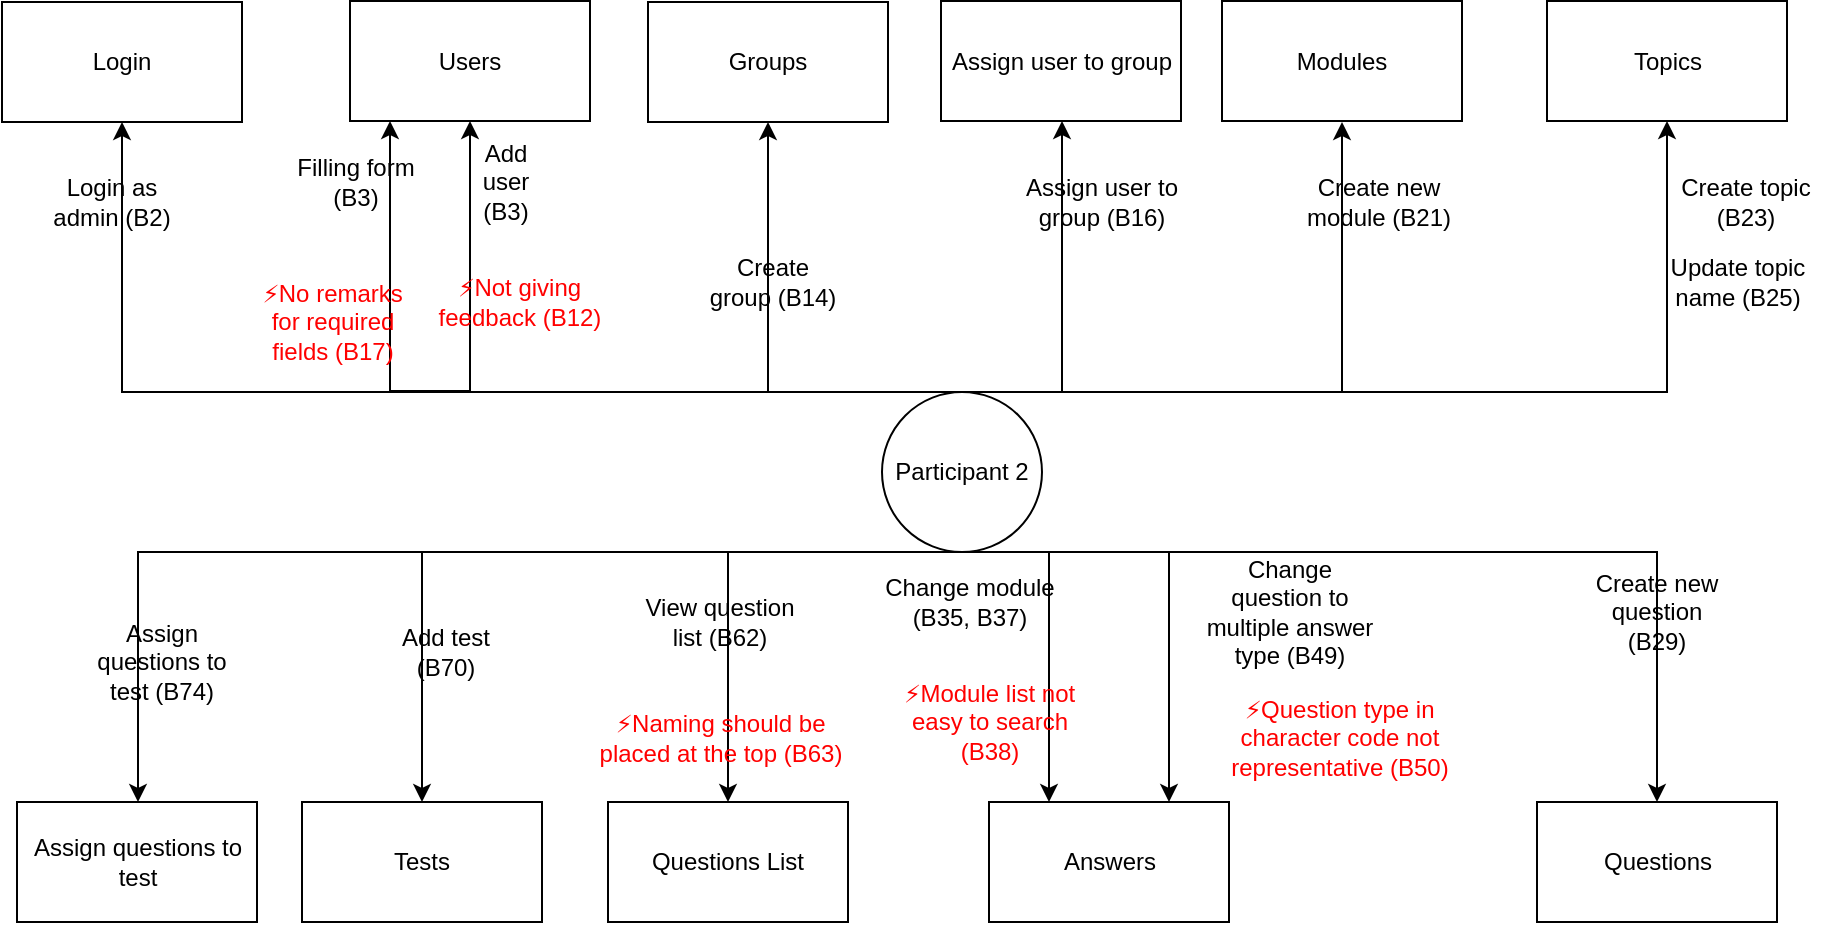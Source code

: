 <mxfile version="10.6.7" type="device"><diagram id="_k2XnJDCwpYiNDN5HuQ7" name="flow model"><mxGraphModel dx="754" dy="386" grid="1" gridSize="10" guides="1" tooltips="1" connect="1" arrows="1" fold="1" page="1" pageScale="1" pageWidth="1100" pageHeight="850" math="0" shadow="0"><root><mxCell id="0"/><mxCell id="1" parent="0"/><mxCell id="QuoJT0mD5O6Z1_HdJoCP-17" style="edgeStyle=orthogonalEdgeStyle;rounded=0;orthogonalLoop=1;jettySize=auto;html=1;exitX=0.5;exitY=0;exitDx=0;exitDy=0;strokeColor=#000000;strokeWidth=1;fontColor=#000000;" parent="1" target="QuoJT0mD5O6Z1_HdJoCP-3" edge="1"><mxGeometry relative="1" as="geometry"><mxPoint x="254" y="224.5" as="sourcePoint"/><Array as="points"><mxPoint x="214" y="224.5"/></Array></mxGeometry></mxCell><mxCell id="QuoJT0mD5O6Z1_HdJoCP-51" style="edgeStyle=orthogonalEdgeStyle;rounded=0;orthogonalLoop=1;jettySize=auto;html=1;exitX=0.5;exitY=0;exitDx=0;exitDy=0;entryX=0.5;entryY=1;entryDx=0;entryDy=0;strokeColor=#000000;strokeWidth=1;fontColor=#000000;" parent="1" target="QuoJT0mD5O6Z1_HdJoCP-3" edge="1"><mxGeometry relative="1" as="geometry"><Array as="points"><mxPoint x="254" y="89.5"/></Array><mxPoint x="254" y="224.5" as="sourcePoint"/></mxGeometry></mxCell><mxCell id="WhbSKJK7iY5yWFxy-7Hx-96" style="edgeStyle=orthogonalEdgeStyle;rounded=0;orthogonalLoop=1;jettySize=auto;html=1;exitX=0.5;exitY=0;exitDx=0;exitDy=0;entryX=0.5;entryY=1;entryDx=0;entryDy=0;" edge="1" parent="1" source="QuoJT0mD5O6Z1_HdJoCP-1" target="WhbSKJK7iY5yWFxy-7Hx-94"><mxGeometry relative="1" as="geometry"><Array as="points"><mxPoint x="80" y="225"/></Array></mxGeometry></mxCell><mxCell id="WhbSKJK7iY5yWFxy-7Hx-100" style="edgeStyle=orthogonalEdgeStyle;rounded=0;orthogonalLoop=1;jettySize=auto;html=1;exitX=0.5;exitY=0;exitDx=0;exitDy=0;" edge="1" parent="1" source="QuoJT0mD5O6Z1_HdJoCP-1" target="WhbSKJK7iY5yWFxy-7Hx-98"><mxGeometry relative="1" as="geometry"><Array as="points"><mxPoint x="403" y="225"/></Array></mxGeometry></mxCell><mxCell id="WhbSKJK7iY5yWFxy-7Hx-101" style="edgeStyle=orthogonalEdgeStyle;rounded=0;orthogonalLoop=1;jettySize=auto;html=1;exitX=0.5;exitY=0;exitDx=0;exitDy=0;" edge="1" parent="1" source="QuoJT0mD5O6Z1_HdJoCP-1" target="WhbSKJK7iY5yWFxy-7Hx-85"><mxGeometry relative="1" as="geometry"><Array as="points"><mxPoint x="550" y="225"/></Array></mxGeometry></mxCell><mxCell id="WhbSKJK7iY5yWFxy-7Hx-102" style="edgeStyle=orthogonalEdgeStyle;rounded=0;orthogonalLoop=1;jettySize=auto;html=1;exitX=0.5;exitY=0;exitDx=0;exitDy=0;" edge="1" parent="1" source="QuoJT0mD5O6Z1_HdJoCP-1"><mxGeometry relative="1" as="geometry"><mxPoint x="690" y="90" as="targetPoint"/><Array as="points"><mxPoint x="690" y="225"/></Array></mxGeometry></mxCell><mxCell id="WhbSKJK7iY5yWFxy-7Hx-107" style="edgeStyle=orthogonalEdgeStyle;rounded=0;orthogonalLoop=1;jettySize=auto;html=1;exitX=0.5;exitY=0;exitDx=0;exitDy=0;entryX=0.5;entryY=1;entryDx=0;entryDy=0;" edge="1" parent="1" source="QuoJT0mD5O6Z1_HdJoCP-1" target="WhbSKJK7iY5yWFxy-7Hx-103"><mxGeometry relative="1" as="geometry"><Array as="points"><mxPoint x="853" y="225"/></Array></mxGeometry></mxCell><mxCell id="WhbSKJK7iY5yWFxy-7Hx-116" style="edgeStyle=orthogonalEdgeStyle;rounded=0;orthogonalLoop=1;jettySize=auto;html=1;exitX=0.5;exitY=1;exitDx=0;exitDy=0;entryX=0.5;entryY=0;entryDx=0;entryDy=0;" edge="1" parent="1" source="QuoJT0mD5O6Z1_HdJoCP-1" target="WhbSKJK7iY5yWFxy-7Hx-112"><mxGeometry relative="1" as="geometry"><Array as="points"><mxPoint x="848" y="305"/></Array></mxGeometry></mxCell><mxCell id="WhbSKJK7iY5yWFxy-7Hx-117" style="edgeStyle=orthogonalEdgeStyle;rounded=0;orthogonalLoop=1;jettySize=auto;html=1;exitX=0.5;exitY=1;exitDx=0;exitDy=0;entryX=0.75;entryY=0;entryDx=0;entryDy=0;" edge="1" parent="1" source="QuoJT0mD5O6Z1_HdJoCP-1" target="QuoJT0mD5O6Z1_HdJoCP-5"><mxGeometry relative="1" as="geometry"><Array as="points"><mxPoint x="604" y="305"/></Array></mxGeometry></mxCell><mxCell id="WhbSKJK7iY5yWFxy-7Hx-119" style="edgeStyle=orthogonalEdgeStyle;rounded=0;orthogonalLoop=1;jettySize=auto;html=1;exitX=0.5;exitY=1;exitDx=0;exitDy=0;entryX=0.25;entryY=0;entryDx=0;entryDy=0;" edge="1" parent="1" source="QuoJT0mD5O6Z1_HdJoCP-1" target="QuoJT0mD5O6Z1_HdJoCP-5"><mxGeometry relative="1" as="geometry"><Array as="points"><mxPoint x="544" y="305"/></Array></mxGeometry></mxCell><mxCell id="WhbSKJK7iY5yWFxy-7Hx-120" style="edgeStyle=orthogonalEdgeStyle;rounded=0;orthogonalLoop=1;jettySize=auto;html=1;exitX=0.5;exitY=1;exitDx=0;exitDy=0;entryX=0.5;entryY=0;entryDx=0;entryDy=0;" edge="1" parent="1" source="QuoJT0mD5O6Z1_HdJoCP-1" target="QuoJT0mD5O6Z1_HdJoCP-6"><mxGeometry relative="1" as="geometry"><Array as="points"><mxPoint x="383" y="305"/></Array></mxGeometry></mxCell><mxCell id="WhbSKJK7iY5yWFxy-7Hx-128" style="edgeStyle=orthogonalEdgeStyle;rounded=0;orthogonalLoop=1;jettySize=auto;html=1;exitX=0.5;exitY=1;exitDx=0;exitDy=0;entryX=0.5;entryY=0;entryDx=0;entryDy=0;" edge="1" parent="1" source="QuoJT0mD5O6Z1_HdJoCP-1" target="WhbSKJK7iY5yWFxy-7Hx-121"><mxGeometry relative="1" as="geometry"><Array as="points"><mxPoint x="230" y="305"/></Array></mxGeometry></mxCell><mxCell id="WhbSKJK7iY5yWFxy-7Hx-129" style="edgeStyle=orthogonalEdgeStyle;rounded=0;orthogonalLoop=1;jettySize=auto;html=1;exitX=0.5;exitY=1;exitDx=0;exitDy=0;" edge="1" parent="1" source="QuoJT0mD5O6Z1_HdJoCP-1" target="WhbSKJK7iY5yWFxy-7Hx-124"><mxGeometry relative="1" as="geometry"><Array as="points"><mxPoint x="88" y="305"/></Array></mxGeometry></mxCell><mxCell id="QuoJT0mD5O6Z1_HdJoCP-1" value="Participant 2" style="ellipse;whiteSpace=wrap;html=1;aspect=fixed;" parent="1" vertex="1"><mxGeometry x="460" y="225" width="80" height="80" as="geometry"/></mxCell><mxCell id="QuoJT0mD5O6Z1_HdJoCP-3" value="Users" style="rounded=0;whiteSpace=wrap;html=1;" parent="1" vertex="1"><mxGeometry x="194" y="29.5" width="120" height="60" as="geometry"/></mxCell><mxCell id="QuoJT0mD5O6Z1_HdJoCP-5" value="Answers" style="rounded=0;whiteSpace=wrap;html=1;" parent="1" vertex="1"><mxGeometry x="513.5" y="430" width="120" height="60" as="geometry"/></mxCell><mxCell id="QuoJT0mD5O6Z1_HdJoCP-6" value="Questions List" style="rounded=0;whiteSpace=wrap;html=1;" parent="1" vertex="1"><mxGeometry x="323" y="430" width="120" height="60" as="geometry"/></mxCell><mxCell id="QuoJT0mD5O6Z1_HdJoCP-19" value="Filling form (B3)" style="text;html=1;strokeColor=none;fillColor=none;align=center;verticalAlign=middle;whiteSpace=wrap;rounded=0;fontColor=#000000;" parent="1" vertex="1"><mxGeometry x="161.5" y="110" width="70" height="20" as="geometry"/></mxCell><mxCell id="QuoJT0mD5O6Z1_HdJoCP-20" value="&lt;span&gt;&lt;font color=&quot;#ff0000&quot;&gt;⚡No remarks for required fields (B17)&lt;/font&gt;&lt;/span&gt;" style="text;html=1;strokeColor=none;fillColor=none;align=center;verticalAlign=middle;whiteSpace=wrap;rounded=0;fontColor=#000000;" parent="1" vertex="1"><mxGeometry x="147.5" y="179.5" width="75" height="20" as="geometry"/></mxCell><mxCell id="QuoJT0mD5O6Z1_HdJoCP-26" value="Add user (B3)" style="text;html=1;strokeColor=none;fillColor=none;align=center;verticalAlign=middle;whiteSpace=wrap;rounded=0;fontColor=#000000;" parent="1" vertex="1"><mxGeometry x="246.5" y="110" width="50" height="20" as="geometry"/></mxCell><mxCell id="QuoJT0mD5O6Z1_HdJoCP-27" value="&lt;span&gt;⚡Not giving feedback (B12)&lt;/span&gt;" style="text;html=1;strokeColor=none;fillColor=none;align=center;verticalAlign=middle;whiteSpace=wrap;rounded=0;fontColor=#FF0000;" parent="1" vertex="1"><mxGeometry x="228.5" y="169.5" width="100" height="20" as="geometry"/></mxCell><mxCell id="QuoJT0mD5O6Z1_HdJoCP-34" value="Change module (B35, B37)" style="text;html=1;strokeColor=none;fillColor=none;align=center;verticalAlign=middle;whiteSpace=wrap;rounded=0;fontColor=#000000;" parent="1" vertex="1"><mxGeometry x="458.5" y="320" width="90" height="20" as="geometry"/></mxCell><mxCell id="QuoJT0mD5O6Z1_HdJoCP-35" value="&lt;span&gt;⚡Module list not easy to search (B38)&lt;/span&gt;" style="text;html=1;strokeColor=none;fillColor=none;align=center;verticalAlign=middle;whiteSpace=wrap;rounded=0;fontColor=#FF0000;" parent="1" vertex="1"><mxGeometry x="468.5" y="380" width="90" height="20" as="geometry"/></mxCell><mxCell id="QuoJT0mD5O6Z1_HdJoCP-37" value="View question list (B62)" style="text;html=1;strokeColor=none;fillColor=none;align=center;verticalAlign=middle;whiteSpace=wrap;rounded=0;fontColor=#000000;" parent="1" vertex="1"><mxGeometry x="338.5" y="330" width="80" height="20" as="geometry"/></mxCell><mxCell id="QuoJT0mD5O6Z1_HdJoCP-38" value="&lt;span&gt;⚡Naming should be placed at the top (B63)&lt;/span&gt;" style="text;html=1;strokeColor=none;fillColor=none;align=center;verticalAlign=middle;whiteSpace=wrap;rounded=0;fontColor=#FF0000;" parent="1" vertex="1"><mxGeometry x="315.5" y="387.5" width="127" height="20" as="geometry"/></mxCell><mxCell id="QuoJT0mD5O6Z1_HdJoCP-48" value="Change question to multiple answer type (B49)" style="text;html=1;strokeColor=none;fillColor=none;align=center;verticalAlign=middle;whiteSpace=wrap;rounded=0;fontColor=#000000;" parent="1" vertex="1"><mxGeometry x="618.5" y="325" width="90" height="20" as="geometry"/></mxCell><mxCell id="QuoJT0mD5O6Z1_HdJoCP-50" value="&lt;span&gt;⚡Question type in character code not representative (B50)&lt;/span&gt;" style="text;html=1;strokeColor=none;fillColor=none;align=center;verticalAlign=middle;whiteSpace=wrap;rounded=0;fontColor=#FF0000;" parent="1" vertex="1"><mxGeometry x="618.5" y="387.5" width="140" height="20" as="geometry"/></mxCell><mxCell id="WhbSKJK7iY5yWFxy-7Hx-85" value="Assign user to group" style="rounded=0;whiteSpace=wrap;html=1;fillColor=#ffffff;fontColor=#000000;" vertex="1" parent="1"><mxGeometry x="489.5" y="29.5" width="120" height="60" as="geometry"/></mxCell><mxCell id="WhbSKJK7iY5yWFxy-7Hx-86" value="Assign user to group (B16)" style="text;html=1;strokeColor=none;fillColor=none;align=center;verticalAlign=middle;whiteSpace=wrap;rounded=0;fontColor=#000000;" vertex="1" parent="1"><mxGeometry x="529.5" y="119.5" width="80" height="20" as="geometry"/></mxCell><mxCell id="WhbSKJK7iY5yWFxy-7Hx-87" value="Modules" style="rounded=0;whiteSpace=wrap;html=1;fillColor=#ffffff;fontColor=#000000;" vertex="1" parent="1"><mxGeometry x="630" y="29.5" width="120" height="60" as="geometry"/></mxCell><mxCell id="WhbSKJK7iY5yWFxy-7Hx-88" value="Create new module (B21)" style="text;html=1;strokeColor=none;fillColor=none;align=center;verticalAlign=middle;whiteSpace=wrap;rounded=0;fontColor=#000000;" vertex="1" parent="1"><mxGeometry x="667" y="119.5" width="83" height="20" as="geometry"/></mxCell><mxCell id="WhbSKJK7iY5yWFxy-7Hx-94" value="Login" style="rounded=0;whiteSpace=wrap;html=1;fillColor=#ffffff;fontColor=#000000;" vertex="1" parent="1"><mxGeometry x="20" y="30" width="120" height="60" as="geometry"/></mxCell><mxCell id="WhbSKJK7iY5yWFxy-7Hx-95" value="Login as admin (B2)" style="text;html=1;strokeColor=none;fillColor=none;align=center;verticalAlign=middle;whiteSpace=wrap;rounded=0;fontColor=#000000;" vertex="1" parent="1"><mxGeometry x="40" y="120" width="70" height="20" as="geometry"/></mxCell><mxCell id="WhbSKJK7iY5yWFxy-7Hx-98" value="Groups" style="rounded=0;whiteSpace=wrap;html=1;" vertex="1" parent="1"><mxGeometry x="343" y="30" width="120" height="60" as="geometry"/></mxCell><mxCell id="WhbSKJK7iY5yWFxy-7Hx-99" value="Create group (B14)" style="text;html=1;strokeColor=none;fillColor=none;align=center;verticalAlign=middle;whiteSpace=wrap;rounded=0;fontColor=#000000;" vertex="1" parent="1"><mxGeometry x="370" y="160" width="71" height="20" as="geometry"/></mxCell><mxCell id="WhbSKJK7iY5yWFxy-7Hx-103" value="Topics" style="rounded=0;whiteSpace=wrap;html=1;" vertex="1" parent="1"><mxGeometry x="792.5" y="29.5" width="120" height="60" as="geometry"/></mxCell><mxCell id="WhbSKJK7iY5yWFxy-7Hx-104" value="Update topic name (B25)" style="text;html=1;strokeColor=none;fillColor=none;align=center;verticalAlign=middle;whiteSpace=wrap;rounded=0;fontColor=#000000;" vertex="1" parent="1"><mxGeometry x="852.5" y="159.5" width="70" height="20" as="geometry"/></mxCell><mxCell id="WhbSKJK7iY5yWFxy-7Hx-106" value="Create topic (B23)" style="text;html=1;strokeColor=none;fillColor=none;align=center;verticalAlign=middle;whiteSpace=wrap;rounded=0;fontColor=#000000;" vertex="1" parent="1"><mxGeometry x="853" y="120" width="78" height="20" as="geometry"/></mxCell><mxCell id="WhbSKJK7iY5yWFxy-7Hx-112" value="Questions" style="rounded=0;whiteSpace=wrap;html=1;" vertex="1" parent="1"><mxGeometry x="787.5" y="430" width="120" height="60" as="geometry"/></mxCell><mxCell id="WhbSKJK7iY5yWFxy-7Hx-115" value="Create new question (B29)" style="text;html=1;strokeColor=none;fillColor=none;align=center;verticalAlign=middle;whiteSpace=wrap;rounded=0;fontColor=#000000;" vertex="1" parent="1"><mxGeometry x="814" y="325" width="67" height="20" as="geometry"/></mxCell><mxCell id="WhbSKJK7iY5yWFxy-7Hx-121" value="Tests" style="rounded=0;whiteSpace=wrap;html=1;" vertex="1" parent="1"><mxGeometry x="170" y="430" width="120" height="60" as="geometry"/></mxCell><mxCell id="WhbSKJK7iY5yWFxy-7Hx-122" value="Add test (B70)" style="text;html=1;strokeColor=none;fillColor=none;align=center;verticalAlign=middle;whiteSpace=wrap;rounded=0;fontColor=#000000;" vertex="1" parent="1"><mxGeometry x="214" y="345" width="56" height="20" as="geometry"/></mxCell><mxCell id="WhbSKJK7iY5yWFxy-7Hx-124" value="Assign questions to test" style="rounded=0;whiteSpace=wrap;html=1;" vertex="1" parent="1"><mxGeometry x="27.5" y="430" width="120" height="60" as="geometry"/></mxCell><mxCell id="WhbSKJK7iY5yWFxy-7Hx-127" value="Assign questions to test (B74)" style="text;html=1;strokeColor=none;fillColor=none;align=center;verticalAlign=middle;whiteSpace=wrap;rounded=0;" vertex="1" parent="1"><mxGeometry x="60" y="350" width="80" height="20" as="geometry"/></mxCell></root></mxGraphModel></diagram><diagram id="HX0KJYiAEuH4UG7GZ1xy" name="cultural model"><mxGraphModel dx="754" dy="435" grid="1" gridSize="10" guides="1" tooltips="1" connect="1" arrows="1" fold="1" page="1" pageScale="1" pageWidth="1100" pageHeight="850" math="0" shadow="0"><root><mxCell id="awVYSfSJhKBYXJzsMUkO-0"/><mxCell id="awVYSfSJhKBYXJzsMUkO-1" parent="awVYSfSJhKBYXJzsMUkO-0"/><mxCell id="awVYSfSJhKBYXJzsMUkO-2" value="neutral in recommendation" style="edgeStyle=orthogonalEdgeStyle;rounded=0;orthogonalLoop=1;jettySize=auto;html=1;exitX=0.5;exitY=1;exitDx=0;exitDy=0;strokeColor=#000000;strokeWidth=1;fontColor=#000000;" edge="1" parent="awVYSfSJhKBYXJzsMUkO-1" source="awVYSfSJhKBYXJzsMUkO-4" target="awVYSfSJhKBYXJzsMUkO-7"><mxGeometry relative="1" as="geometry"/></mxCell><mxCell id="awVYSfSJhKBYXJzsMUkO-3" style="edgeStyle=orthogonalEdgeStyle;rounded=0;orthogonalLoop=1;jettySize=auto;html=1;exitX=1;exitY=0.5;exitDx=0;exitDy=0;strokeColor=#000000;strokeWidth=1;fontColor=#000000;" edge="1" parent="awVYSfSJhKBYXJzsMUkO-1" source="awVYSfSJhKBYXJzsMUkO-4" target="awVYSfSJhKBYXJzsMUkO-5"><mxGeometry relative="1" as="geometry"/></mxCell><mxCell id="awVYSfSJhKBYXJzsMUkO-4" value="Participant 1" style="ellipse;whiteSpace=wrap;html=1;aspect=fixed;fillColor=#ffffff;fontColor=#000000;" vertex="1" parent="awVYSfSJhKBYXJzsMUkO-1"><mxGeometry x="160" y="260" width="80" height="80" as="geometry"/></mxCell><mxCell id="awVYSfSJhKBYXJzsMUkO-5" value="TcExam" style="ellipse;whiteSpace=wrap;html=1;aspect=fixed;fillColor=#ffffff;fontColor=#000000;" vertex="1" parent="awVYSfSJhKBYXJzsMUkO-1"><mxGeometry x="490" y="260" width="80" height="80" as="geometry"/></mxCell><mxCell id="awVYSfSJhKBYXJzsMUkO-6" value="" style="whiteSpace=wrap;html=1;shape=mxgraph.basic.cloud_callout;fillColor=#ffffff;fontColor=#000000;" vertex="1" parent="awVYSfSJhKBYXJzsMUkO-1"><mxGeometry x="220" y="110" width="330" height="150" as="geometry"/></mxCell><mxCell id="awVYSfSJhKBYXJzsMUkO-7" value="Friends" style="ellipse;whiteSpace=wrap;html=1;aspect=fixed;fillColor=#ffffff;fontColor=#000000;" vertex="1" parent="awVYSfSJhKBYXJzsMUkO-1"><mxGeometry x="160" y="410" width="80" height="80" as="geometry"/></mxCell><mxCell id="awVYSfSJhKBYXJzsMUkO-8" value="&lt;ul&gt;&lt;li&gt;Want to help teachers to make online tests for students&lt;/li&gt;&lt;li&gt;It is easier to mark if it is online since it is computed by the system&lt;/li&gt;&lt;/ul&gt;" style="text;html=1;strokeColor=none;fillColor=none;align=center;verticalAlign=middle;whiteSpace=wrap;rounded=0;fontColor=#000000;" vertex="1" parent="awVYSfSJhKBYXJzsMUkO-1"><mxGeometry x="230" y="140" width="280" height="65" as="geometry"/></mxCell><mxCell id="awVYSfSJhKBYXJzsMUkO-9" value="Create tests" style="text;html=1;strokeColor=none;fillColor=none;align=center;verticalAlign=middle;whiteSpace=wrap;rounded=0;fontColor=#000000;" vertex="1" parent="awVYSfSJhKBYXJzsMUkO-1"><mxGeometry x="440" y="270" width="40" height="20" as="geometry"/></mxCell><mxCell id="awVYSfSJhKBYXJzsMUkO-10" value="" style="verticalLabelPosition=bottom;verticalAlign=top;html=1;shape=mxgraph.basic.flash;fillColor=#FF0000;fontColor=#000000;" vertex="1" parent="awVYSfSJhKBYXJzsMUkO-1"><mxGeometry x="260" y="280" width="30" height="40" as="geometry"/></mxCell><mxCell id="awVYSfSJhKBYXJzsMUkO-11" value="Not easy to look at question-answer list" style="text;html=1;strokeColor=none;fillColor=none;align=center;verticalAlign=middle;whiteSpace=wrap;rounded=0;fontColor=#FF0000;" vertex="1" parent="awVYSfSJhKBYXJzsMUkO-1"><mxGeometry x="290" y="260" width="90" height="20" as="geometry"/></mxCell></root></mxGraphModel></diagram></mxfile>